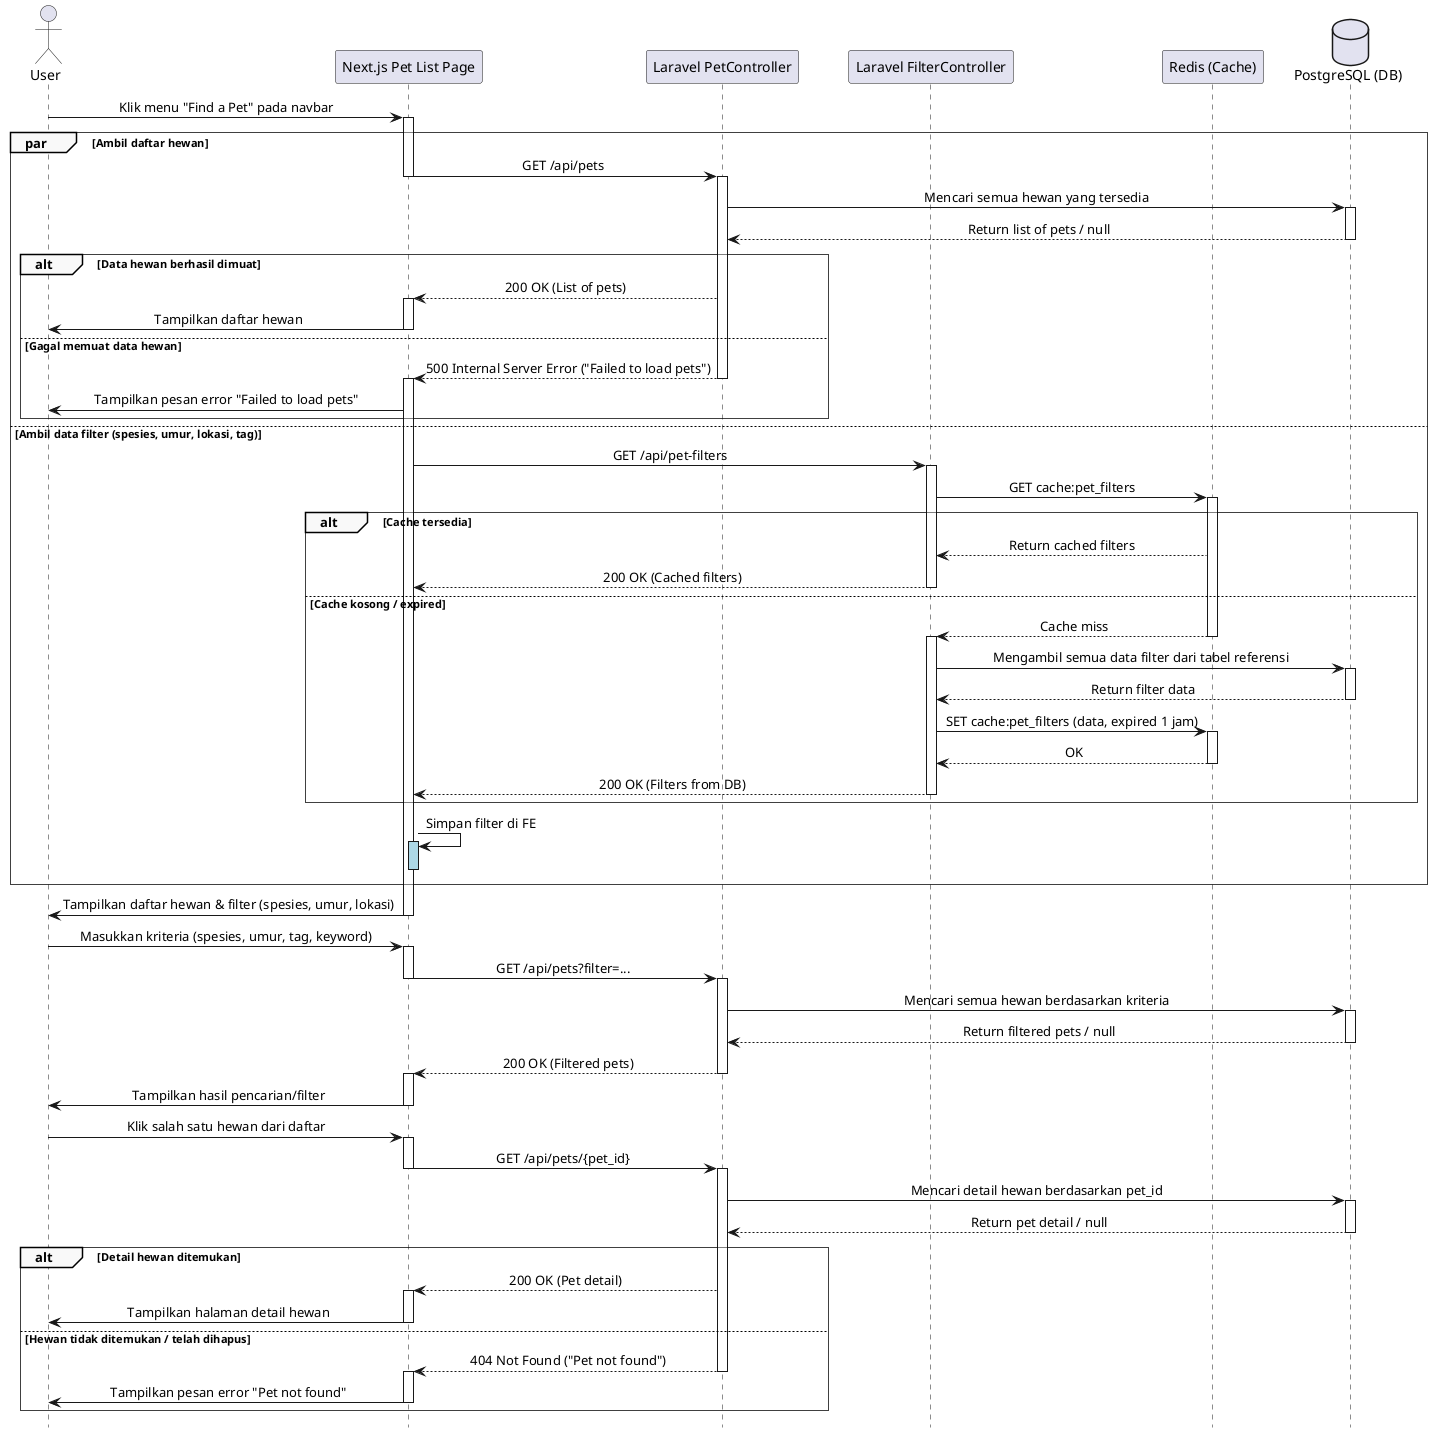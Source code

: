 @startuml
' === Styling ===
skinparam sequence {
    LifelineFooterStrategy none
    MessageAlign center
    ArrowThickness 1
    ParticipantPadding 20
    GroupBorderThickness 0.5
    GroupBackgroundColor #F9F9F9
}
hide footbox

' === Participants ===
actor User
participant "Next.js Pet List Page" as FE
participant "Laravel PetController" as BE_Pet
participant "Laravel FilterController" as BE_Filter
participant "Redis (Cache)" as Redis
database "PostgreSQL (DB)" as DB

' === Normal Flow: Melihat Daftar Hewan ===
User -> FE: Klik menu "Find a Pet" pada navbar
activate FE

' --- Paralel Request ---
par Ambil daftar hewan
    FE -> BE_Pet: GET /api/pets
    deactivate FE
    activate BE_Pet
    BE_Pet -> DB: Mencari semua hewan yang tersedia
    activate DB
    DB --> BE_Pet: Return list of pets / null
    deactivate DB

    alt Data hewan berhasil dimuat
        BE_Pet --> FE: 200 OK (List of pets)
        activate FE
        FE -> User: Tampilkan daftar hewan
        deactivate FE
    else Gagal memuat data hewan
        BE_Pet --> FE: 500 Internal Server Error ("Failed to load pets")
        deactivate BE_Pet
        activate FE
        FE -> User: Tampilkan pesan error "Failed to load pets"
    end

else Ambil data filter (spesies, umur, lokasi, tag)
    FE -> BE_Filter: GET /api/pet-filters
    activate BE_Filter
    BE_Filter -> Redis: GET cache:pet_filters
    activate Redis

    alt Cache tersedia
        Redis --> BE_Filter: Return cached filters
        BE_Filter --> FE: 200 OK (Cached filters)
        deactivate BE_Filter
    else Cache kosong / expired
        Redis --> BE_Filter: Cache miss
        deactivate Redis
        activate BE_Filter
        BE_Filter -> DB: Mengambil semua data filter dari tabel referensi
        activate DB
        DB --> BE_Filter: Return filter data
        deactivate DB
        BE_Filter -> Redis: SET cache:pet_filters (data, expired 1 jam)
        activate Redis
        Redis --> BE_Filter: OK
        deactivate Redis
        BE_Filter --> FE: 200 OK (Filters from DB)
        deactivate BE_Filter
    end
    FE -> FE:Simpan filter di FE
    activate FE #LightBlue
    deactivate FE #LightBlue
end

activate FE
FE -> User: Tampilkan daftar hewan & filter (spesies, umur, lokasi)
deactivate FE


' === Flow: Menggunakan Filter atau Pencarian ===
User -> FE: Masukkan kriteria (spesies, umur, tag, keyword)
activate FE
FE -> BE_Pet: GET /api/pets?filter=...
deactivate FE
activate BE_Pet
BE_Pet -> DB: Mencari semua hewan berdasarkan kriteria
activate DB
DB --> BE_Pet: Return filtered pets / null
deactivate DB
BE_Pet --> FE: 200 OK (Filtered pets)
deactivate BE_Pet
activate FE
FE -> User: Tampilkan hasil pencarian/filter
deactivate FE


' === Flow: Melihat Detail Hewan ===
User -> FE: Klik salah satu hewan dari daftar
activate FE
FE -> BE_Pet: GET /api/pets/{pet_id}
deactivate FE
activate BE_Pet
BE_Pet -> DB: Mencari detail hewan berdasarkan pet_id
activate DB
DB --> BE_Pet: Return pet detail / null
deactivate DB

alt Detail hewan ditemukan
    BE_Pet --> FE: 200 OK (Pet detail)
    activate FE
    FE -> User: Tampilkan halaman detail hewan
    deactivate FE
else Hewan tidak ditemukan / telah dihapus
    BE_Pet --> FE: 404 Not Found ("Pet not found")
    deactivate BE_Pet
    activate FE
    FE -> User: Tampilkan pesan error "Pet not found"
    deactivate FE
end
@enduml
